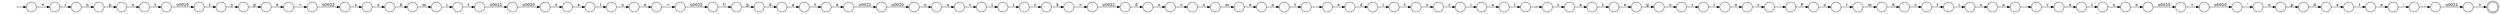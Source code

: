 digraph Automaton {
  rankdir = LR;
  0 [shape=circle,label=""];
  0 -> 76 [label="i"]
  1 [shape=circle,label=""];
  1 -> 32 [label="t"]
  2 [shape=circle,label=""];
  2 -> 52 [label="k"]
  3 [shape=circle,label=""];
  3 -> 67 [label=";"]
  4 [shape=circle,label=""];
  4 -> 58 [label="a"]
  5 [shape=circle,label=""];
  initial [shape=plaintext,label=""];
  initial -> 5
  5 -> 0 [label="<"]
  6 [shape=circle,label=""];
  6 -> 69 [label="e"]
  7 [shape=circle,label=""];
  7 -> 64 [label="c"]
  8 [shape=circle,label=""];
  8 -> 7 [label="o"]
  9 [shape=circle,label=""];
  9 -> 3 [label="'"]
  10 [shape=circle,label=""];
  10 -> 11 [label="o"]
  11 [shape=circle,label=""];
  11 -> 75 [label="n"]
  12 [shape=circle,label=""];
  12 -> 13 [label="e"]
  13 [shape=circle,label=""];
  13 -> 77 [label="\u0020"]
  14 [shape=circle,label=""];
  14 -> 15 [label="t"]
  15 [shape=circle,label=""];
  15 -> 6 [label="."]
  16 [shape=circle,label=""];
  16 -> 72 [label="e"]
  17 [shape=circle,label=""];
  17 -> 82 [label="l"]
  18 [shape=circle,label=""];
  18 -> 39 [label="t"]
  19 [shape=circle,label=""];
  19 -> 23 [label="\u0022"]
  20 [shape=circle,label=""];
  20 -> 48 [label="e"]
  21 [shape=circle,label=""];
  21 -> 79 [label="."]
  22 [shape=circle,label=""];
  22 -> 35 [label="d"]
  23 [shape=circle,label=""];
  23 -> 92 [label="U"]
  24 [shape=circle,label=""];
  24 -> 99 [label="t"]
  25 [shape=circle,label=""];
  25 -> 33 [label="t"]
  26 [shape=circle,label=""];
  26 -> 70 [label="i"]
  27 [shape=circle,label=""];
  27 -> 46 [label="e"]
  28 [shape=circle,label=""];
  28 -> 65 [label="m"]
  29 [shape=circle,label=""];
  29 -> 20 [label="i"]
  30 [shape=circle,label=""];
  30 -> 73 [label="u"]
  31 [shape=circle,label=""];
  31 -> 30 [label="'"]
  32 [shape=circle,label=""];
  32 -> 43 [label="\u0022"]
  33 [shape=circle,label=""];
  33 -> 78 [label="o"]
  34 [shape=doublecircle,label=""];
  35 [shape=circle,label=""];
  35 -> 44 [label="a"]
  36 [shape=circle,label=""];
  36 -> 10 [label="\u0020"]
  37 [shape=circle,label=""];
  37 -> 25 [label="i"]
  38 [shape=circle,label=""];
  38 -> 4 [label="d"]
  39 [shape=circle,label=""];
  39 -> 96 [label="y"]
  40 [shape=circle,label=""];
  40 -> 42 [label="p"]
  41 [shape=circle,label=""];
  41 -> 85 [label="o"]
  42 [shape=circle,label=""];
  42 -> 90 [label="u"]
  43 [shape=circle,label=""];
  43 -> 53 [label="\u0020"]
  44 [shape=circle,label=""];
  44 -> 87 [label="t"]
  45 [shape=circle,label=""];
  45 -> 95 [label="\u0022"]
  46 [shape=circle,label=""];
  46 -> 19 [label="="]
  47 [shape=circle,label=""];
  47 -> 86 [label="i"]
  48 [shape=circle,label=""];
  48 -> 21 [label="s"]
  49 [shape=circle,label=""];
  49 -> 104 [label="a"]
  50 [shape=circle,label=""];
  50 -> 61 [label="\u0022"]
  51 [shape=circle,label=""];
  51 -> 49 [label="v"]
  52 [shape=circle,label=""];
  52 -> 45 [label="="]
  53 [shape=circle,label=""];
  53 -> 62 [label="v"]
  54 [shape=circle,label=""];
  54 -> 83 [label="a"]
  55 [shape=circle,label=""];
  55 -> 18 [label="\u0020"]
  56 [shape=circle,label=""];
  56 -> 80 [label="m"]
  57 [shape=circle,label=""];
  57 -> 74 [label="r"]
  58 [shape=circle,label=""];
  58 -> 68 [label="t"]
  59 [shape=circle,label=""];
  59 -> 56 [label="b"]
  60 [shape=circle,label=""];
  60 -> 24 [label="c"]
  61 [shape=circle,label=""];
  61 -> 105 [label="s"]
  62 [shape=circle,label=""];
  62 -> 17 [label="a"]
  63 [shape=circle,label=""];
  63 -> 36 [label="\u0022"]
  64 [shape=circle,label=""];
  64 -> 28 [label="u"]
  65 [shape=circle,label=""];
  65 -> 81 [label="e"]
  66 [shape=circle,label=""];
  66 -> 31 [label="\u0020"]
  67 [shape=circle,label=""];
  67 -> 97 [label="\u0022"]
  68 [shape=circle,label=""];
  68 -> 63 [label="e"]
  69 [shape=circle,label=""];
  69 -> 37 [label="d"]
  70 [shape=circle,label=""];
  70 -> 88 [label="a"]
  71 [shape=circle,label=""];
  71 -> 91 [label="n"]
  72 [shape=circle,label=""];
  72 -> 50 [label="="]
  73 [shape=circle,label=""];
  73 -> 22 [label="p"]
  74 [shape=circle,label=""];
  74 -> 94 [label="m"]
  75 [shape=circle,label=""];
  75 -> 100 [label="c"]
  76 [shape=circle,label=""];
  76 -> 40 [label="n"]
  77 [shape=circle,label=""];
  77 -> 66 [label="="]
  78 [shape=circle,label=""];
  78 -> 26 [label="r"]
  79 [shape=circle,label=""];
  79 -> 101 [label="F"]
  80 [shape=circle,label=""];
  80 -> 1 [label="i"]
  81 [shape=circle,label=""];
  81 -> 14 [label="n"]
  82 [shape=circle,label=""];
  82 -> 27 [label="u"]
  83 [shape=circle,label=""];
  83 -> 89 [label="t"]
  84 [shape=circle,label=""];
  84 -> 71 [label="o"]
  85 [shape=circle,label=""];
  85 -> 29 [label="r"]
  86 [shape=circle,label=""];
  86 -> 2 [label="c"]
  87 [shape=circle,label=""];
  87 -> 9 [label="e"]
  88 [shape=circle,label=""];
  88 -> 102 [label="l"]
  89 [shape=circle,label=""];
  89 -> 93 [label="e"]
  90 [shape=circle,label=""];
  90 -> 55 [label="t"]
  91 [shape=circle,label=""];
  91 -> 51 [label="."]
  92 [shape=circle,label=""];
  92 -> 38 [label="p"]
  93 [shape=circle,label=""];
  93 -> 41 [label="g"]
  94 [shape=circle,label=""];
  94 -> 60 [label="A"]
  95 [shape=circle,label=""];
  95 -> 8 [label="d"]
  96 [shape=circle,label=""];
  96 -> 16 [label="p"]
  97 [shape=circle,label=""];
  97 -> 34 [label=">"]
  98 [shape=circle,label=""];
  98 -> 54 [label="c"]
  99 [shape=circle,label=""];
  99 -> 84 [label="i"]
  100 [shape=circle,label=""];
  100 -> 47 [label="l"]
  101 [shape=circle,label=""];
  101 -> 57 [label="o"]
  102 [shape=circle,label=""];
  102 -> 98 [label="_"]
  103 [shape=circle,label=""];
  103 -> 12 [label="u"]
  104 [shape=circle,label=""];
  104 -> 103 [label="l"]
  105 [shape=circle,label=""];
  105 -> 59 [label="u"]
}

